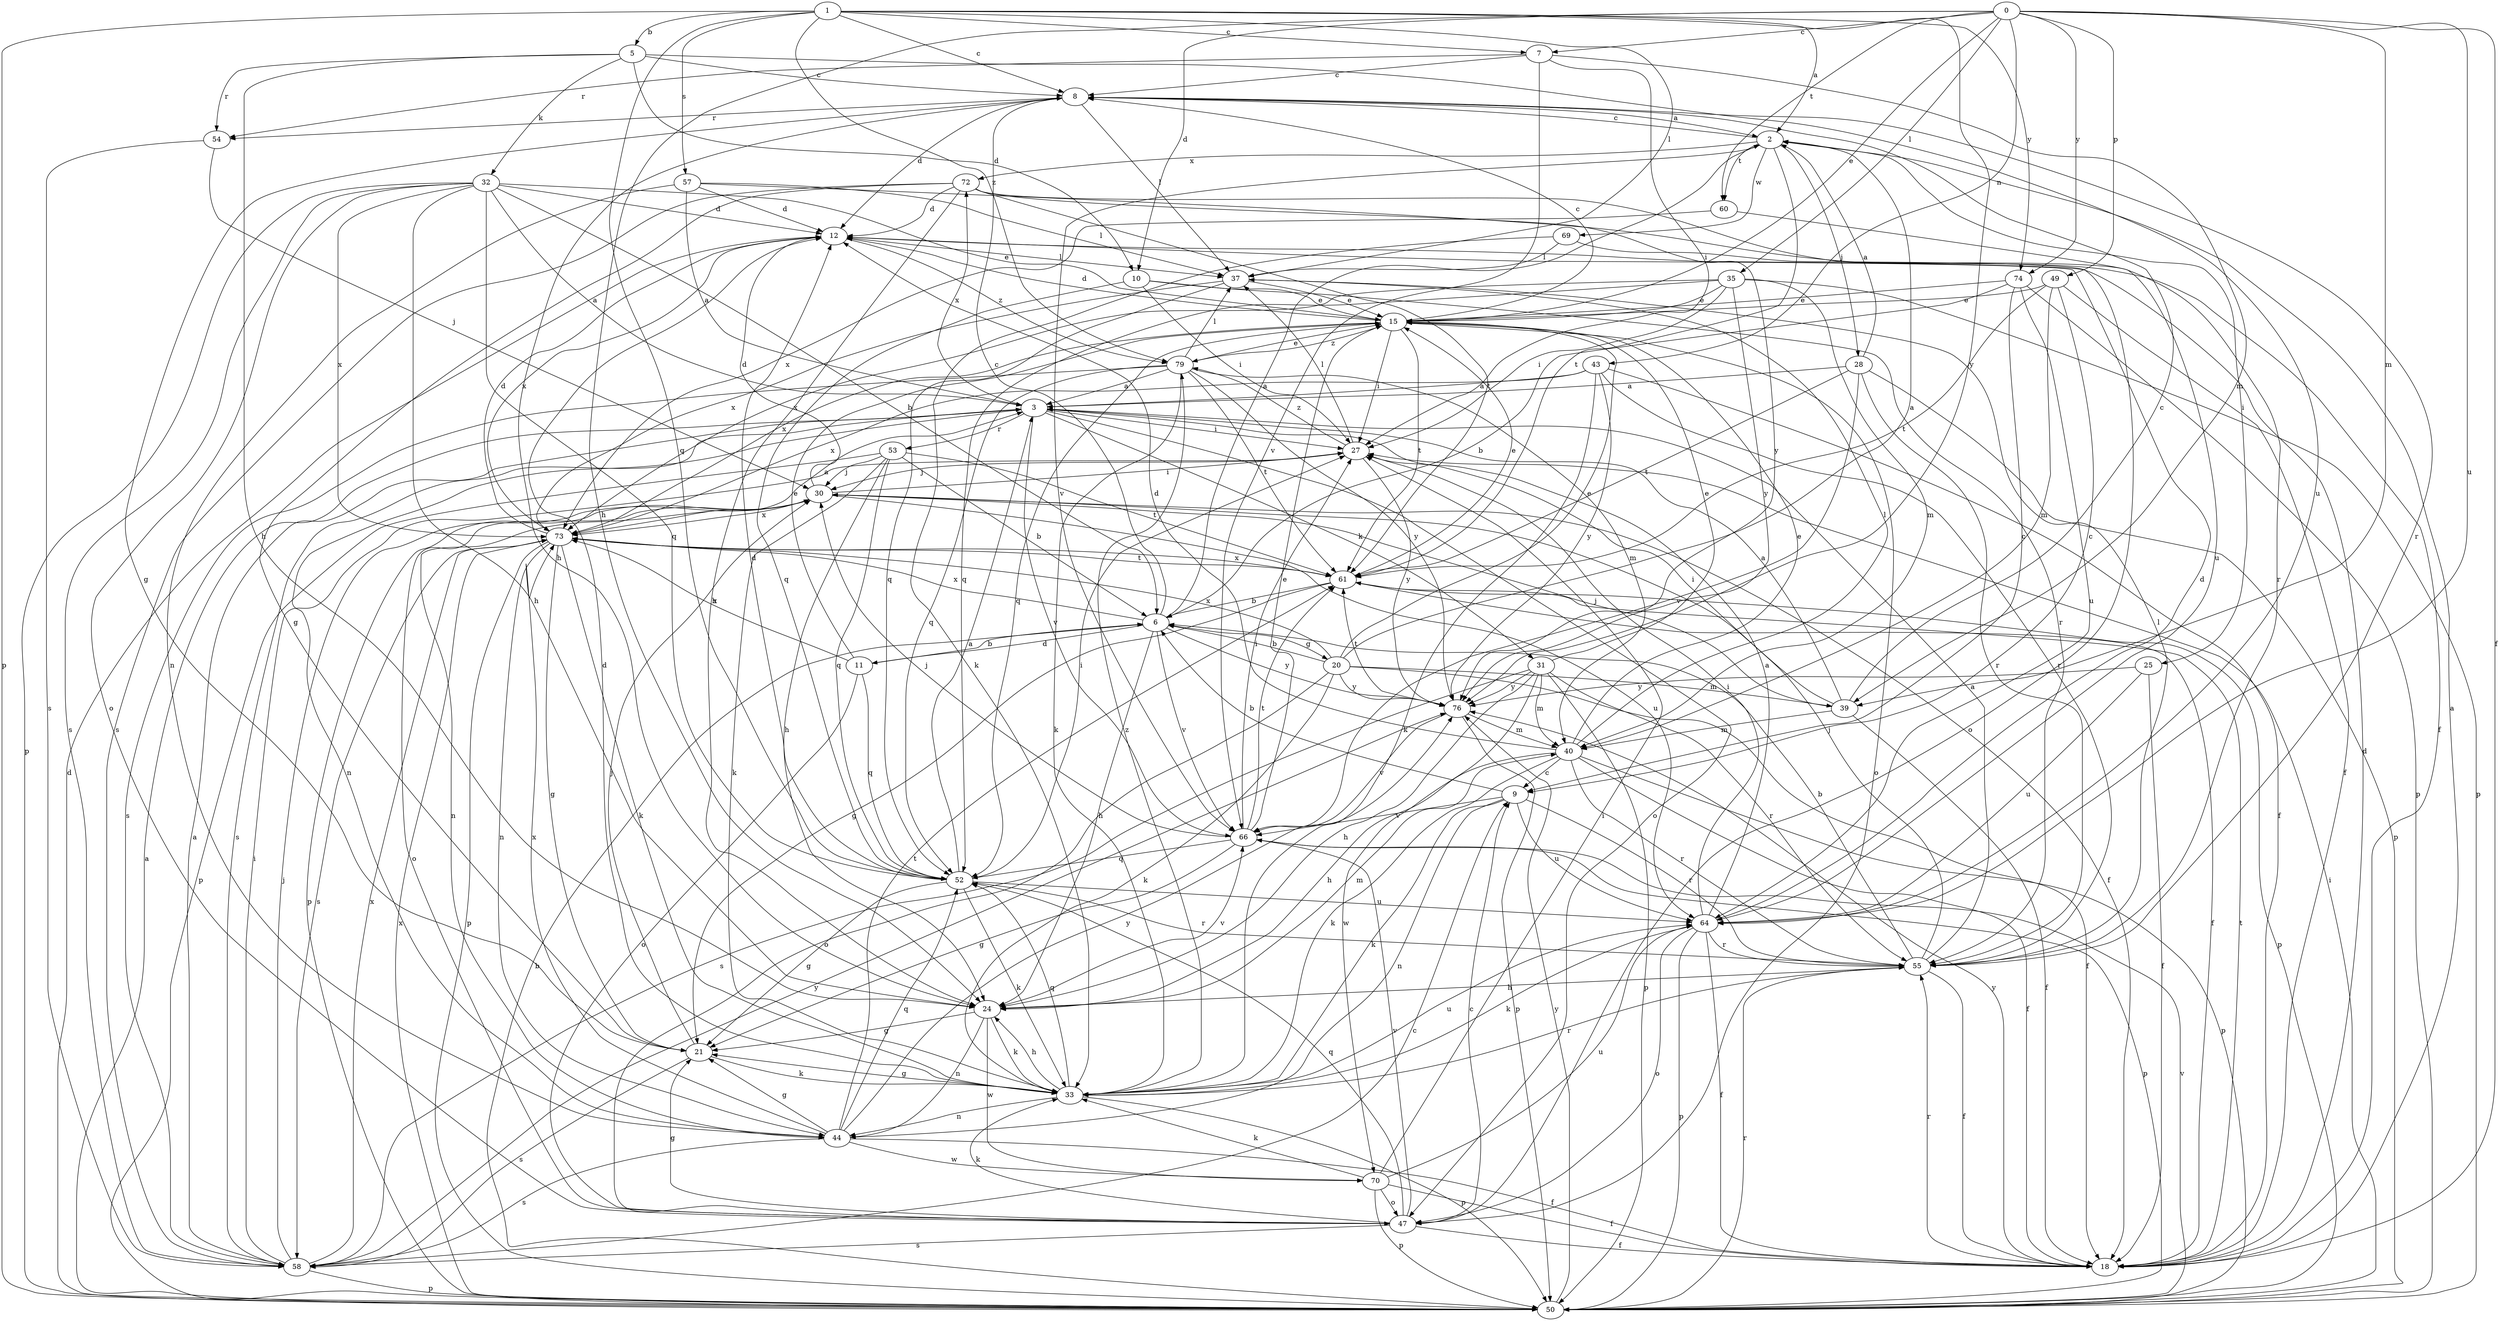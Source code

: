strict digraph  {
0;
1;
2;
3;
5;
6;
7;
8;
9;
10;
11;
12;
15;
18;
20;
21;
24;
25;
27;
28;
30;
31;
32;
33;
35;
37;
39;
40;
43;
44;
47;
49;
50;
52;
53;
54;
55;
57;
58;
60;
61;
64;
66;
69;
70;
72;
73;
74;
76;
79;
0 -> 7  [label=c];
0 -> 10  [label=d];
0 -> 15  [label=e];
0 -> 18  [label=f];
0 -> 24  [label=h];
0 -> 35  [label=l];
0 -> 39  [label=m];
0 -> 43  [label=n];
0 -> 49  [label=p];
0 -> 60  [label=t];
0 -> 64  [label=u];
0 -> 74  [label=y];
1 -> 2  [label=a];
1 -> 5  [label=b];
1 -> 7  [label=c];
1 -> 8  [label=c];
1 -> 37  [label=l];
1 -> 50  [label=p];
1 -> 52  [label=q];
1 -> 57  [label=s];
1 -> 74  [label=y];
1 -> 76  [label=y];
1 -> 79  [label=z];
2 -> 8  [label=c];
2 -> 25  [label=i];
2 -> 28  [label=j];
2 -> 60  [label=t];
2 -> 61  [label=t];
2 -> 66  [label=v];
2 -> 69  [label=w];
2 -> 72  [label=x];
3 -> 27  [label=i];
3 -> 31  [label=k];
3 -> 44  [label=n];
3 -> 47  [label=o];
3 -> 53  [label=r];
3 -> 58  [label=s];
3 -> 66  [label=v];
3 -> 72  [label=x];
5 -> 8  [label=c];
5 -> 10  [label=d];
5 -> 24  [label=h];
5 -> 32  [label=k];
5 -> 54  [label=r];
5 -> 64  [label=u];
6 -> 2  [label=a];
6 -> 8  [label=c];
6 -> 11  [label=d];
6 -> 20  [label=g];
6 -> 24  [label=h];
6 -> 66  [label=v];
6 -> 73  [label=x];
6 -> 76  [label=y];
7 -> 8  [label=c];
7 -> 27  [label=i];
7 -> 39  [label=m];
7 -> 54  [label=r];
7 -> 66  [label=v];
8 -> 2  [label=a];
8 -> 12  [label=d];
8 -> 21  [label=g];
8 -> 24  [label=h];
8 -> 37  [label=l];
8 -> 54  [label=r];
8 -> 55  [label=r];
9 -> 6  [label=b];
9 -> 33  [label=k];
9 -> 44  [label=n];
9 -> 55  [label=r];
9 -> 64  [label=u];
9 -> 66  [label=v];
10 -> 15  [label=e];
10 -> 27  [label=i];
10 -> 52  [label=q];
10 -> 55  [label=r];
11 -> 6  [label=b];
11 -> 15  [label=e];
11 -> 47  [label=o];
11 -> 52  [label=q];
11 -> 73  [label=x];
12 -> 37  [label=l];
12 -> 73  [label=x];
12 -> 79  [label=z];
15 -> 8  [label=c];
15 -> 12  [label=d];
15 -> 27  [label=i];
15 -> 47  [label=o];
15 -> 52  [label=q];
15 -> 61  [label=t];
15 -> 73  [label=x];
15 -> 79  [label=z];
18 -> 2  [label=a];
18 -> 12  [label=d];
18 -> 55  [label=r];
18 -> 61  [label=t];
18 -> 76  [label=y];
20 -> 2  [label=a];
20 -> 6  [label=b];
20 -> 15  [label=e];
20 -> 18  [label=f];
20 -> 33  [label=k];
20 -> 39  [label=m];
20 -> 47  [label=o];
20 -> 73  [label=x];
20 -> 76  [label=y];
21 -> 30  [label=j];
21 -> 33  [label=k];
21 -> 58  [label=s];
24 -> 21  [label=g];
24 -> 33  [label=k];
24 -> 40  [label=m];
24 -> 44  [label=n];
24 -> 66  [label=v];
24 -> 70  [label=w];
25 -> 18  [label=f];
25 -> 64  [label=u];
25 -> 76  [label=y];
27 -> 30  [label=j];
27 -> 37  [label=l];
27 -> 76  [label=y];
27 -> 79  [label=z];
28 -> 2  [label=a];
28 -> 3  [label=a];
28 -> 50  [label=p];
28 -> 55  [label=r];
28 -> 61  [label=t];
28 -> 66  [label=v];
30 -> 12  [label=d];
30 -> 18  [label=f];
30 -> 27  [label=i];
30 -> 44  [label=n];
30 -> 47  [label=o];
30 -> 50  [label=p];
30 -> 64  [label=u];
30 -> 73  [label=x];
31 -> 15  [label=e];
31 -> 24  [label=h];
31 -> 40  [label=m];
31 -> 50  [label=p];
31 -> 55  [label=r];
31 -> 58  [label=s];
31 -> 70  [label=w];
31 -> 76  [label=y];
32 -> 3  [label=a];
32 -> 6  [label=b];
32 -> 12  [label=d];
32 -> 15  [label=e];
32 -> 24  [label=h];
32 -> 47  [label=o];
32 -> 50  [label=p];
32 -> 52  [label=q];
32 -> 58  [label=s];
32 -> 73  [label=x];
33 -> 12  [label=d];
33 -> 21  [label=g];
33 -> 24  [label=h];
33 -> 44  [label=n];
33 -> 50  [label=p];
33 -> 52  [label=q];
33 -> 55  [label=r];
33 -> 64  [label=u];
33 -> 79  [label=z];
35 -> 15  [label=e];
35 -> 27  [label=i];
35 -> 40  [label=m];
35 -> 50  [label=p];
35 -> 52  [label=q];
35 -> 73  [label=x];
35 -> 76  [label=y];
37 -> 15  [label=e];
37 -> 52  [label=q];
37 -> 73  [label=x];
39 -> 3  [label=a];
39 -> 8  [label=c];
39 -> 18  [label=f];
39 -> 27  [label=i];
39 -> 30  [label=j];
39 -> 40  [label=m];
40 -> 9  [label=c];
40 -> 12  [label=d];
40 -> 15  [label=e];
40 -> 18  [label=f];
40 -> 24  [label=h];
40 -> 33  [label=k];
40 -> 37  [label=l];
40 -> 50  [label=p];
40 -> 55  [label=r];
43 -> 3  [label=a];
43 -> 18  [label=f];
43 -> 33  [label=k];
43 -> 55  [label=r];
43 -> 73  [label=x];
43 -> 76  [label=y];
44 -> 18  [label=f];
44 -> 21  [label=g];
44 -> 52  [label=q];
44 -> 58  [label=s];
44 -> 61  [label=t];
44 -> 70  [label=w];
44 -> 73  [label=x];
44 -> 76  [label=y];
47 -> 9  [label=c];
47 -> 18  [label=f];
47 -> 21  [label=g];
47 -> 33  [label=k];
47 -> 52  [label=q];
47 -> 58  [label=s];
47 -> 66  [label=v];
49 -> 9  [label=c];
49 -> 15  [label=e];
49 -> 18  [label=f];
49 -> 40  [label=m];
49 -> 61  [label=t];
50 -> 3  [label=a];
50 -> 6  [label=b];
50 -> 12  [label=d];
50 -> 27  [label=i];
50 -> 55  [label=r];
50 -> 66  [label=v];
50 -> 73  [label=x];
50 -> 76  [label=y];
52 -> 3  [label=a];
52 -> 12  [label=d];
52 -> 21  [label=g];
52 -> 27  [label=i];
52 -> 33  [label=k];
52 -> 55  [label=r];
52 -> 64  [label=u];
53 -> 6  [label=b];
53 -> 24  [label=h];
53 -> 30  [label=j];
53 -> 33  [label=k];
53 -> 50  [label=p];
53 -> 52  [label=q];
53 -> 61  [label=t];
54 -> 30  [label=j];
54 -> 58  [label=s];
55 -> 3  [label=a];
55 -> 6  [label=b];
55 -> 18  [label=f];
55 -> 24  [label=h];
55 -> 30  [label=j];
55 -> 37  [label=l];
57 -> 3  [label=a];
57 -> 12  [label=d];
57 -> 18  [label=f];
57 -> 37  [label=l];
57 -> 44  [label=n];
58 -> 3  [label=a];
58 -> 9  [label=c];
58 -> 27  [label=i];
58 -> 30  [label=j];
58 -> 50  [label=p];
58 -> 73  [label=x];
58 -> 76  [label=y];
60 -> 64  [label=u];
60 -> 73  [label=x];
61 -> 6  [label=b];
61 -> 15  [label=e];
61 -> 18  [label=f];
61 -> 21  [label=g];
61 -> 50  [label=p];
61 -> 73  [label=x];
64 -> 3  [label=a];
64 -> 12  [label=d];
64 -> 18  [label=f];
64 -> 27  [label=i];
64 -> 33  [label=k];
64 -> 47  [label=o];
64 -> 50  [label=p];
64 -> 55  [label=r];
66 -> 15  [label=e];
66 -> 21  [label=g];
66 -> 27  [label=i];
66 -> 30  [label=j];
66 -> 50  [label=p];
66 -> 52  [label=q];
66 -> 61  [label=t];
69 -> 33  [label=k];
69 -> 37  [label=l];
69 -> 47  [label=o];
70 -> 18  [label=f];
70 -> 27  [label=i];
70 -> 33  [label=k];
70 -> 47  [label=o];
70 -> 50  [label=p];
70 -> 64  [label=u];
72 -> 12  [label=d];
72 -> 21  [label=g];
72 -> 24  [label=h];
72 -> 55  [label=r];
72 -> 58  [label=s];
72 -> 61  [label=t];
72 -> 76  [label=y];
73 -> 3  [label=a];
73 -> 12  [label=d];
73 -> 21  [label=g];
73 -> 33  [label=k];
73 -> 44  [label=n];
73 -> 50  [label=p];
73 -> 58  [label=s];
73 -> 61  [label=t];
74 -> 6  [label=b];
74 -> 9  [label=c];
74 -> 15  [label=e];
74 -> 50  [label=p];
74 -> 64  [label=u];
76 -> 40  [label=m];
76 -> 50  [label=p];
76 -> 61  [label=t];
76 -> 66  [label=v];
79 -> 3  [label=a];
79 -> 15  [label=e];
79 -> 33  [label=k];
79 -> 37  [label=l];
79 -> 40  [label=m];
79 -> 52  [label=q];
79 -> 58  [label=s];
79 -> 61  [label=t];
79 -> 76  [label=y];
}

